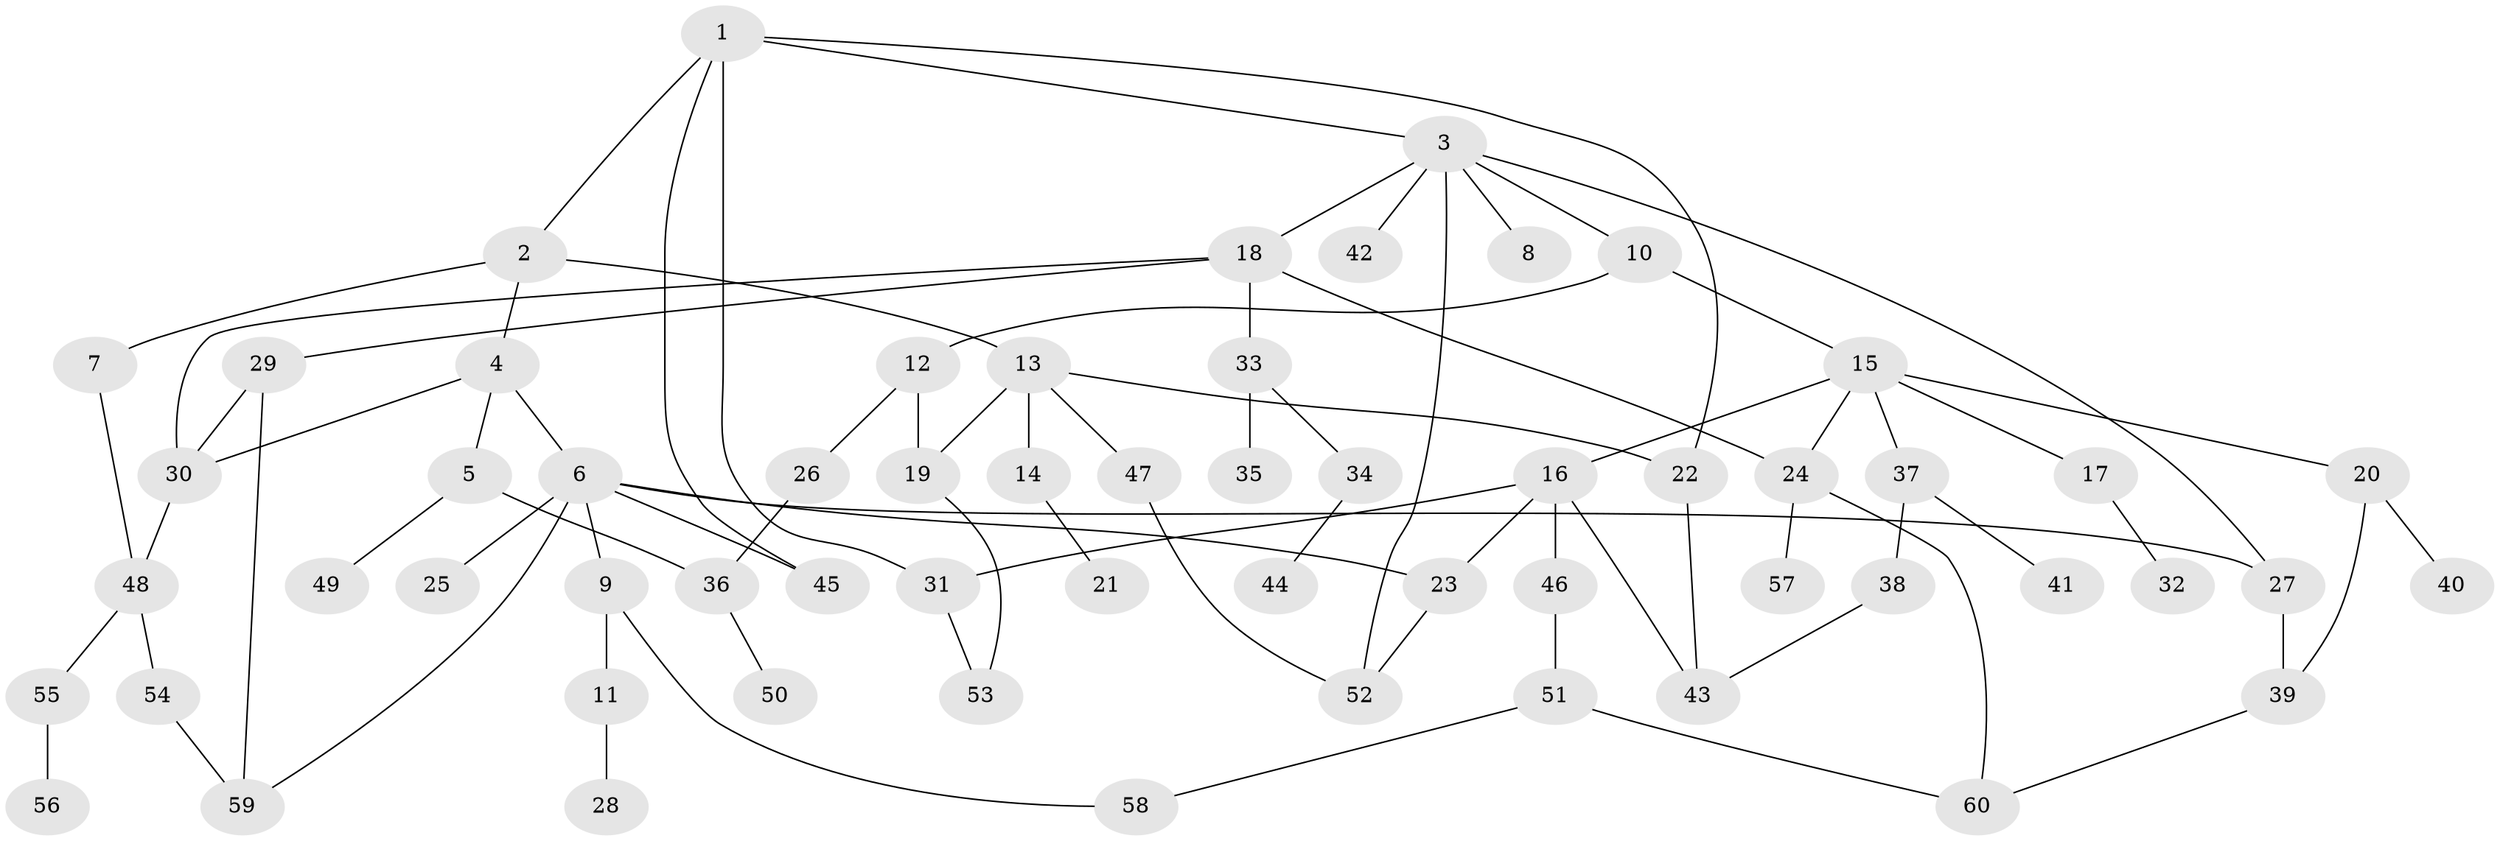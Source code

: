 // Generated by graph-tools (version 1.1) at 2025/41/03/09/25 04:41:46]
// undirected, 60 vertices, 81 edges
graph export_dot {
graph [start="1"]
  node [color=gray90,style=filled];
  1;
  2;
  3;
  4;
  5;
  6;
  7;
  8;
  9;
  10;
  11;
  12;
  13;
  14;
  15;
  16;
  17;
  18;
  19;
  20;
  21;
  22;
  23;
  24;
  25;
  26;
  27;
  28;
  29;
  30;
  31;
  32;
  33;
  34;
  35;
  36;
  37;
  38;
  39;
  40;
  41;
  42;
  43;
  44;
  45;
  46;
  47;
  48;
  49;
  50;
  51;
  52;
  53;
  54;
  55;
  56;
  57;
  58;
  59;
  60;
  1 -- 2;
  1 -- 3;
  1 -- 22;
  1 -- 31;
  1 -- 45;
  2 -- 4;
  2 -- 7;
  2 -- 13;
  3 -- 8;
  3 -- 10;
  3 -- 18;
  3 -- 42;
  3 -- 52;
  3 -- 27;
  4 -- 5;
  4 -- 6;
  4 -- 30;
  5 -- 49;
  5 -- 36;
  6 -- 9;
  6 -- 23;
  6 -- 25;
  6 -- 27;
  6 -- 45;
  6 -- 59;
  7 -- 48;
  9 -- 11;
  9 -- 58;
  10 -- 12;
  10 -- 15;
  11 -- 28;
  12 -- 19;
  12 -- 26;
  13 -- 14;
  13 -- 47;
  13 -- 22;
  13 -- 19;
  14 -- 21;
  15 -- 16;
  15 -- 17;
  15 -- 20;
  15 -- 24;
  15 -- 37;
  16 -- 46;
  16 -- 43;
  16 -- 23;
  16 -- 31;
  17 -- 32;
  18 -- 29;
  18 -- 33;
  18 -- 30;
  18 -- 24;
  19 -- 53;
  20 -- 39;
  20 -- 40;
  22 -- 43;
  23 -- 52;
  24 -- 57;
  24 -- 60;
  26 -- 36;
  27 -- 39;
  29 -- 30;
  29 -- 59;
  30 -- 48;
  31 -- 53;
  33 -- 34;
  33 -- 35;
  34 -- 44;
  36 -- 50;
  37 -- 38;
  37 -- 41;
  38 -- 43;
  39 -- 60;
  46 -- 51;
  47 -- 52;
  48 -- 54;
  48 -- 55;
  51 -- 58;
  51 -- 60;
  54 -- 59;
  55 -- 56;
}

